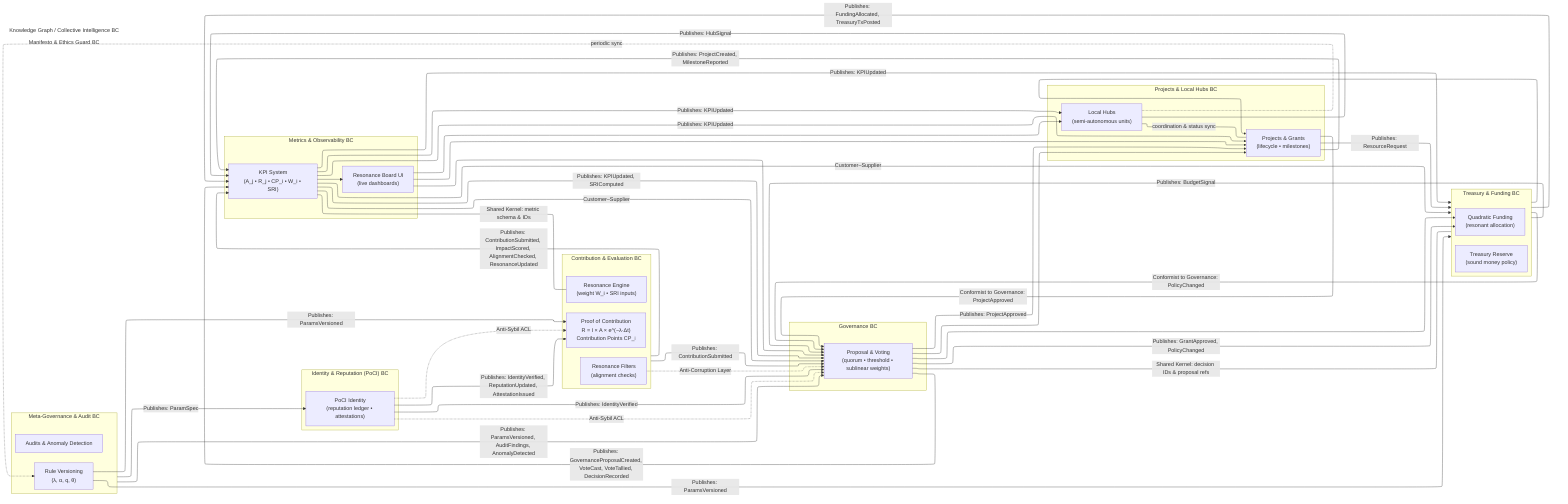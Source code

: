 ---
config:
  layout: elk
---
flowchart LR
 %% ===================== Bounded Contexts =====================
 subgraph GOV["Governance BC"]
   GOVAPI["Proposal & Voting\n(quorum • threshold • sublinear weights)"]
 end

 subgraph CONTRIB["Contribution & Evaluation BC"]
   POC["Proof of Contribution\nR = I × A × e^(−λ·Δt)\nContribution Points CP_i"]
   FILTERS["Resonance Filters\n(alignment checks)"]
   ENGINE["Resonance Engine\n(weight W_i • SRI inputs)"]
 end

 subgraph ID["Identity & Reputation (PoCI) BC"]
   POCI["PoCI Identity\n(reputation ledger • attestations)"]
 end

 subgraph TREAS["Treasury & Funding BC"]
   QF["Quadratic Funding\n(resonant allocation)"]
   RESERVE["Treasury Reserve\n(sound money policy)"]
 end

 subgraph HUBS["Projects & Local Hubs BC"]
   PROJ["Projects & Grants\n(lifecycle • milestones)"]
   LH["Local Hubs\n(semi-autonomous units)"]
 end

 subgraph METAGOV["Meta-Governance & Audit BC"]
   PARAMS["Rule Versioning\n(λ, α, q, θ)"]
   AUDIT["Audits & Anomaly Detection"]
 end

 subgraph OBS["Metrics & Observability BC"]
   KPIs["KPI System\n(A_j • R_j • CP_i • W_i • SRI)"]
   BOARD["Resonance Board UI\n(live dashboards)"]
 end

 subgraph ETH["Manifesto & Ethics Guard BC"]
 end

 subgraph KG["Knowledge Graph / Collective Intelligence BC"]
 end

 %% ===================== Domain Events / Relations =====================
 %% Contribution → Metrics / Gov
 CONTRIB -- "Publishes: ContributionSubmitted, ImpactScored, AlignmentChecked, ResonanceUpdated" --> KPIs
 CONTRIB -- "Publishes: ContributionSubmitted" --> GOVAPI

 %% Governance → Metrics / Treasury / Hubs
 GOVAPI -- "Publishes: GovernanceProposalCreated, VoteCast, VoteTallied, DecisionRecorded" --> KPIs
 GOVAPI -- "Publishes: GrantApproved, PolicyChanged" --> QF
 GOVAPI -- "Publishes: ProjectApproved" --> PROJ

 %% Hubs/Projects → Metrics / Treasury
 PROJ -- "Publishes: ProjectCreated, MilestoneReported" --> KPIs
 LH -- "Publishes: HubSignal" --> KPIs
 PROJ -- "Publishes: ResourceRequest" --> TREAS

 %% Identity → Contrib / Gov
 POCI -- "Publishes: IdentityVerified, ReputationUpdated, AttestationIssued" --> POC
 POCI -- "Publishes: IdentityVerified" --> GOVAPI

 %% Treasury → Metrics / Gov
 TREAS -- "Publishes: FundingAllocated, TreasuryTxPosted" --> KPIs
 TREAS -- "Publishes: BudgetSignal" --> GOVAPI

 %% MetaGov → Gov / Contrib / Treasury / ID
 METAGOV -- "Publishes: ParamsVersioned, AuditFindings, AnomalyDetected" --> GOVAPI
 PARAMS -- "Publishes: ParamsVersioned" --> POC
 PARAMS -- "Publishes: ParamsVersioned" --> TREAS
 METAGOV -- "Publishes: ParamSpec" --> POCI

 %% Observability → Gov / Treasury / Hubs
 KPIs -- "Publishes: KPIUpdated, SRIComputed" --> GOVAPI
 KPIs -- "Publishes: KPIUpdated" --> TREAS
 KPIs -- "Publishes: KPIUpdated" --> PROJ
 KPIs -- "Publishes: KPIUpdated" --> LH

 %% Customer–Supplier (Metrics serving Gov/Treasury)
 KPIs -- "Customer–Supplier" --> GOVAPI
 KPIs -- "Customer–Supplier" --> TREAS

 %% Anti-Corruption / Sybil Guards
 FILTERS -. "Anti-Corruption Layer" .-> GOVAPI
 POCI -. "Anti-Sybil ACL" .-> GOVAPI
 POCI -. "Anti-Sybil ACL" .-> POC

 %% Conformist relationships
 TREAS -- "Conformist to Governance: PolicyChanged" --> GOVAPI
 PROJ -- "Conformist to Governance: ProjectApproved" --> GOVAPI

 %% Shared Kernel links (fixed syntax)
 KPIs ---|Shared Kernel: metric schema & IDs| ENGINE
 GOVAPI ---|Shared Kernel: decision IDs & proposal refs| TREAS

 %% Additional flows
 GOVAPI --> QF
 GOVAPI --> PROJ
 TREAS --> PROJ
 LH ---|coordination & status sync| PROJ
 LH -. "periodic sync" .-> PARAMS

 %% UI
 KPIs --> BOARD
 BOARD --> GOVAPI
 BOARD --> PROJ
 BOARD --> LH